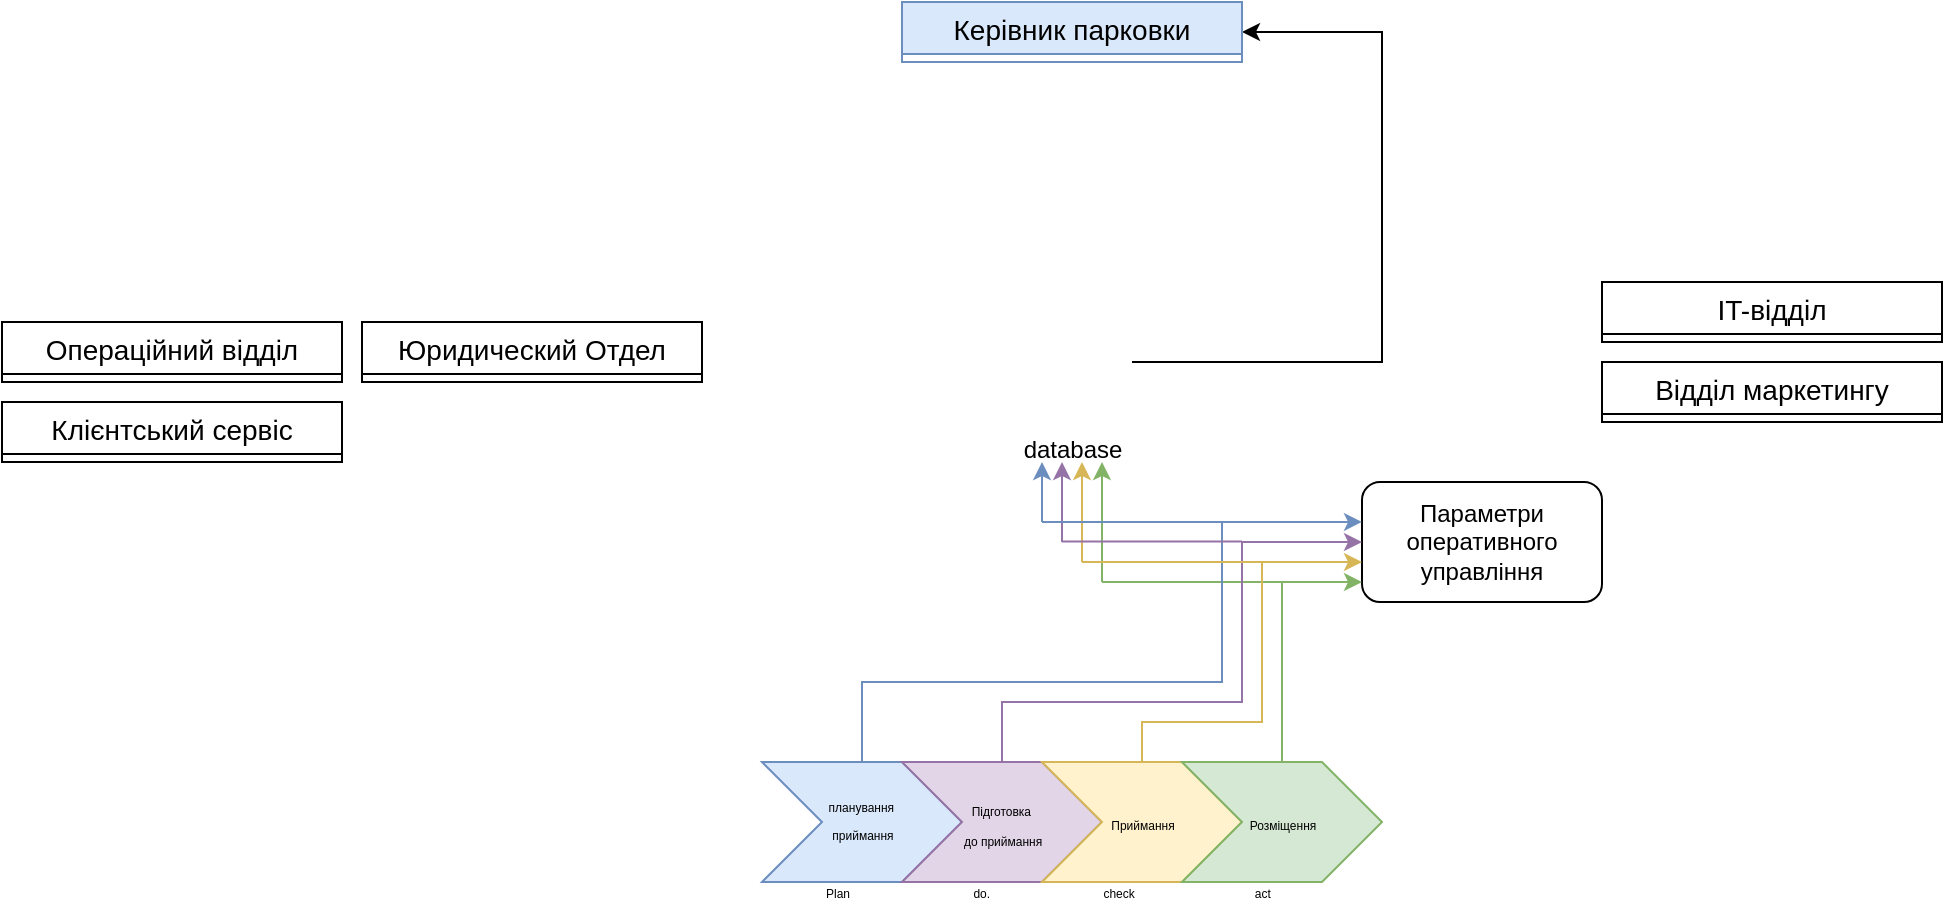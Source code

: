 <mxfile version="22.1.11" type="github">
  <diagram name="Страница — 1" id="5WF0044wQxZKyZhO8BZU">
    <mxGraphModel dx="1200" dy="247" grid="1" gridSize="10" guides="1" tooltips="1" connect="1" arrows="1" fold="1" page="1" pageScale="1" pageWidth="827" pageHeight="1169" math="0" shadow="0">
      <root>
        <mxCell id="0" />
        <mxCell id="1" parent="0" />
        <mxCell id="wAJIK72WsqmlUXFapf1H-13" value="" style="group" vertex="1" connectable="0" parent="1">
          <mxGeometry x="190" y="410" width="310" height="70" as="geometry" />
        </mxCell>
        <mxCell id="wAJIK72WsqmlUXFapf1H-3" value="&lt;p style=&quot;border-color: var(--border-color); font-size: 6px;&quot;&gt;&lt;font style=&quot;font-size: 6px;&quot;&gt;планування&amp;nbsp;&lt;/font&gt;&lt;/p&gt;&lt;p style=&quot;border-color: var(--border-color); font-size: 6px;&quot;&gt;&lt;font style=&quot;font-size: 6px;&quot;&gt;приймання&lt;/font&gt;&lt;/p&gt;" style="html=1;shadow=0;dashed=0;align=center;verticalAlign=middle;shape=mxgraph.arrows2.arrow;dy=0;dx=30;notch=30;fillColor=#dae8fc;strokeColor=#6c8ebf;" vertex="1" parent="wAJIK72WsqmlUXFapf1H-13">
          <mxGeometry width="100" height="60" as="geometry" />
        </mxCell>
        <mxCell id="wAJIK72WsqmlUXFapf1H-7" value="&lt;font style=&quot;font-size: 6px;&quot;&gt;&amp;nbsp; &amp;nbsp; &amp;nbsp; &amp;nbsp; &amp;nbsp; &amp;nbsp; &amp;nbsp; &amp;nbsp; &amp;nbsp; Plan&amp;nbsp; &amp;nbsp; &amp;nbsp; &amp;nbsp; &amp;nbsp; &amp;nbsp; &amp;nbsp; &amp;nbsp; &amp;nbsp; &amp;nbsp; &amp;nbsp; &amp;nbsp; &amp;nbsp; &amp;nbsp; &amp;nbsp; &amp;nbsp; &amp;nbsp; &amp;nbsp; &amp;nbsp;do.&amp;nbsp; &amp;nbsp; &amp;nbsp; &amp;nbsp; &amp;nbsp; &amp;nbsp; &amp;nbsp; &amp;nbsp; &amp;nbsp; &amp;nbsp; &amp;nbsp; &amp;nbsp; &amp;nbsp; &amp;nbsp; &amp;nbsp; &amp;nbsp; &amp;nbsp; check&amp;nbsp; &amp;nbsp; &amp;nbsp; &amp;nbsp; &amp;nbsp; &amp;nbsp; &amp;nbsp; &amp;nbsp; &amp;nbsp; &amp;nbsp; &amp;nbsp; &amp;nbsp; &amp;nbsp; &amp;nbsp; &amp;nbsp; &amp;nbsp; &amp;nbsp; &amp;nbsp; act&amp;nbsp;&lt;/font&gt;" style="text;whiteSpace=wrap;html=1;" vertex="1" parent="wAJIK72WsqmlUXFapf1H-13">
          <mxGeometry y="50" width="310" height="20" as="geometry" />
        </mxCell>
        <mxCell id="wAJIK72WsqmlUXFapf1H-8" value="&lt;p style=&quot;border-color: var(--border-color);&quot;&gt;&lt;font style=&quot;font-size: 6px;&quot;&gt;Підготовка&amp;nbsp;&lt;br&gt;&lt;/font&gt;&lt;span style=&quot;font-size: 6px; background-color: initial;&quot;&gt;до приймання&lt;/span&gt;&lt;/p&gt;" style="html=1;shadow=0;dashed=0;align=center;verticalAlign=middle;shape=mxgraph.arrows2.arrow;dy=0;dx=30;notch=30;fillColor=#e1d5e7;strokeColor=#9673a6;" vertex="1" parent="wAJIK72WsqmlUXFapf1H-13">
          <mxGeometry x="70" width="100" height="60" as="geometry" />
        </mxCell>
        <mxCell id="wAJIK72WsqmlUXFapf1H-9" value="&lt;p style=&quot;border-color: var(--border-color);&quot;&gt;&lt;font style=&quot;font-size: 6px;&quot;&gt;Приймання&lt;/font&gt;&lt;br&gt;&lt;/p&gt;" style="html=1;shadow=0;dashed=0;align=center;verticalAlign=middle;shape=mxgraph.arrows2.arrow;dy=0;dx=30;notch=30;fillColor=#fff2cc;strokeColor=#d6b656;" vertex="1" parent="wAJIK72WsqmlUXFapf1H-13">
          <mxGeometry x="140" width="100" height="60" as="geometry" />
        </mxCell>
        <mxCell id="wAJIK72WsqmlUXFapf1H-10" value="&lt;p style=&quot;border-color: var(--border-color);&quot;&gt;&lt;font style=&quot;font-size: 6px;&quot;&gt;Розміщення&lt;/font&gt;&lt;br&gt;&lt;/p&gt;" style="html=1;shadow=0;dashed=0;align=center;verticalAlign=middle;shape=mxgraph.arrows2.arrow;dy=0;dx=30;notch=30;fillColor=#d5e8d4;strokeColor=#82b366;" vertex="1" parent="wAJIK72WsqmlUXFapf1H-13">
          <mxGeometry x="210" width="100" height="60" as="geometry" />
        </mxCell>
        <mxCell id="wAJIK72WsqmlUXFapf1H-20" value="Операційний відділ" style="swimlane;fontStyle=0;childLayout=stackLayout;horizontal=1;startSize=26;horizontalStack=0;resizeParent=1;resizeParentMax=0;resizeLast=0;collapsible=1;marginBottom=0;align=center;fontSize=14;" vertex="1" collapsed="1" parent="1">
          <mxGeometry x="-190" y="190" width="170" height="30" as="geometry">
            <mxRectangle x="30" y="180" width="160" height="116" as="alternateBounds" />
          </mxGeometry>
        </mxCell>
        <mxCell id="wAJIK72WsqmlUXFapf1H-21" value="Item 1" style="text;strokeColor=none;fillColor=none;spacingLeft=4;spacingRight=4;overflow=hidden;rotatable=0;points=[[0,0.5],[1,0.5]];portConstraint=eastwest;fontSize=12;whiteSpace=wrap;html=1;" vertex="1" parent="wAJIK72WsqmlUXFapf1H-20">
          <mxGeometry y="26" width="160" height="30" as="geometry" />
        </mxCell>
        <mxCell id="wAJIK72WsqmlUXFapf1H-22" value="Item 2" style="text;strokeColor=none;fillColor=none;spacingLeft=4;spacingRight=4;overflow=hidden;rotatable=0;points=[[0,0.5],[1,0.5]];portConstraint=eastwest;fontSize=12;whiteSpace=wrap;html=1;" vertex="1" parent="wAJIK72WsqmlUXFapf1H-20">
          <mxGeometry y="56" width="160" height="30" as="geometry" />
        </mxCell>
        <mxCell id="wAJIK72WsqmlUXFapf1H-23" value="Item 3" style="text;strokeColor=none;fillColor=none;spacingLeft=4;spacingRight=4;overflow=hidden;rotatable=0;points=[[0,0.5],[1,0.5]];portConstraint=eastwest;fontSize=12;whiteSpace=wrap;html=1;" vertex="1" parent="wAJIK72WsqmlUXFapf1H-20">
          <mxGeometry y="86" width="160" height="30" as="geometry" />
        </mxCell>
        <mxCell id="wAJIK72WsqmlUXFapf1H-24" value="Клієнтський сервіс" style="swimlane;fontStyle=0;childLayout=stackLayout;horizontal=1;startSize=26;horizontalStack=0;resizeParent=1;resizeParentMax=0;resizeLast=0;collapsible=1;marginBottom=0;align=center;fontSize=14;" vertex="1" collapsed="1" parent="1">
          <mxGeometry x="-190" y="230" width="170" height="30" as="geometry">
            <mxRectangle x="140" y="270" width="160" height="116" as="alternateBounds" />
          </mxGeometry>
        </mxCell>
        <mxCell id="wAJIK72WsqmlUXFapf1H-25" value="Item 1" style="text;strokeColor=none;fillColor=none;spacingLeft=4;spacingRight=4;overflow=hidden;rotatable=0;points=[[0,0.5],[1,0.5]];portConstraint=eastwest;fontSize=12;whiteSpace=wrap;html=1;" vertex="1" parent="wAJIK72WsqmlUXFapf1H-24">
          <mxGeometry y="26" width="160" height="30" as="geometry" />
        </mxCell>
        <mxCell id="wAJIK72WsqmlUXFapf1H-26" value="Item 2" style="text;strokeColor=none;fillColor=none;spacingLeft=4;spacingRight=4;overflow=hidden;rotatable=0;points=[[0,0.5],[1,0.5]];portConstraint=eastwest;fontSize=12;whiteSpace=wrap;html=1;" vertex="1" parent="wAJIK72WsqmlUXFapf1H-24">
          <mxGeometry y="56" width="160" height="30" as="geometry" />
        </mxCell>
        <mxCell id="wAJIK72WsqmlUXFapf1H-27" value="Item 3" style="text;strokeColor=none;fillColor=none;spacingLeft=4;spacingRight=4;overflow=hidden;rotatable=0;points=[[0,0.5],[1,0.5]];portConstraint=eastwest;fontSize=12;whiteSpace=wrap;html=1;" vertex="1" parent="wAJIK72WsqmlUXFapf1H-24">
          <mxGeometry y="86" width="160" height="30" as="geometry" />
        </mxCell>
        <mxCell id="wAJIK72WsqmlUXFapf1H-28" value="IT-відділ" style="swimlane;fontStyle=0;childLayout=stackLayout;horizontal=1;startSize=26;horizontalStack=0;resizeParent=1;resizeParentMax=0;resizeLast=0;collapsible=1;marginBottom=0;align=center;fontSize=14;" vertex="1" collapsed="1" parent="1">
          <mxGeometry x="610" y="170" width="170" height="30" as="geometry">
            <mxRectangle x="140" y="270" width="160" height="116" as="alternateBounds" />
          </mxGeometry>
        </mxCell>
        <mxCell id="wAJIK72WsqmlUXFapf1H-29" value="Item 1" style="text;strokeColor=none;fillColor=none;spacingLeft=4;spacingRight=4;overflow=hidden;rotatable=0;points=[[0,0.5],[1,0.5]];portConstraint=eastwest;fontSize=12;whiteSpace=wrap;html=1;" vertex="1" parent="wAJIK72WsqmlUXFapf1H-28">
          <mxGeometry y="26" width="160" height="30" as="geometry" />
        </mxCell>
        <mxCell id="wAJIK72WsqmlUXFapf1H-30" value="Item 2" style="text;strokeColor=none;fillColor=none;spacingLeft=4;spacingRight=4;overflow=hidden;rotatable=0;points=[[0,0.5],[1,0.5]];portConstraint=eastwest;fontSize=12;whiteSpace=wrap;html=1;" vertex="1" parent="wAJIK72WsqmlUXFapf1H-28">
          <mxGeometry y="56" width="160" height="30" as="geometry" />
        </mxCell>
        <mxCell id="wAJIK72WsqmlUXFapf1H-31" value="Item 3" style="text;strokeColor=none;fillColor=none;spacingLeft=4;spacingRight=4;overflow=hidden;rotatable=0;points=[[0,0.5],[1,0.5]];portConstraint=eastwest;fontSize=12;whiteSpace=wrap;html=1;" vertex="1" parent="wAJIK72WsqmlUXFapf1H-28">
          <mxGeometry y="86" width="160" height="30" as="geometry" />
        </mxCell>
        <mxCell id="wAJIK72WsqmlUXFapf1H-32" value="Юридический Отдел" style="swimlane;fontStyle=0;childLayout=stackLayout;horizontal=1;startSize=26;horizontalStack=0;resizeParent=1;resizeParentMax=0;resizeLast=0;collapsible=1;marginBottom=0;align=center;fontSize=14;" vertex="1" collapsed="1" parent="1">
          <mxGeometry x="-10" y="190" width="170" height="30" as="geometry">
            <mxRectangle x="310" y="230" width="160" height="116" as="alternateBounds" />
          </mxGeometry>
        </mxCell>
        <mxCell id="wAJIK72WsqmlUXFapf1H-33" value="Item 1" style="text;strokeColor=none;fillColor=none;spacingLeft=4;spacingRight=4;overflow=hidden;rotatable=0;points=[[0,0.5],[1,0.5]];portConstraint=eastwest;fontSize=12;whiteSpace=wrap;html=1;" vertex="1" parent="wAJIK72WsqmlUXFapf1H-32">
          <mxGeometry y="26" width="160" height="30" as="geometry" />
        </mxCell>
        <mxCell id="wAJIK72WsqmlUXFapf1H-34" value="Item 2" style="text;strokeColor=none;fillColor=none;spacingLeft=4;spacingRight=4;overflow=hidden;rotatable=0;points=[[0,0.5],[1,0.5]];portConstraint=eastwest;fontSize=12;whiteSpace=wrap;html=1;" vertex="1" parent="wAJIK72WsqmlUXFapf1H-32">
          <mxGeometry y="56" width="160" height="30" as="geometry" />
        </mxCell>
        <mxCell id="wAJIK72WsqmlUXFapf1H-35" value="Item 3" style="text;strokeColor=none;fillColor=none;spacingLeft=4;spacingRight=4;overflow=hidden;rotatable=0;points=[[0,0.5],[1,0.5]];portConstraint=eastwest;fontSize=12;whiteSpace=wrap;html=1;" vertex="1" parent="wAJIK72WsqmlUXFapf1H-32">
          <mxGeometry y="86" width="160" height="30" as="geometry" />
        </mxCell>
        <mxCell id="wAJIK72WsqmlUXFapf1H-57" style="edgeStyle=orthogonalEdgeStyle;rounded=0;orthogonalLoop=1;jettySize=auto;html=1;entryX=1;entryY=0.5;entryDx=0;entryDy=0;" edge="1" parent="1" source="wAJIK72WsqmlUXFapf1H-36" target="wAJIK72WsqmlUXFapf1H-16">
          <mxGeometry relative="1" as="geometry">
            <Array as="points">
              <mxPoint x="500" y="210" />
              <mxPoint x="500" y="45" />
            </Array>
          </mxGeometry>
        </mxCell>
        <mxCell id="wAJIK72WsqmlUXFapf1H-36" value="database" style="shape=image;html=1;verticalAlign=top;verticalLabelPosition=bottom;labelBackgroundColor=#ffffff;imageAspect=0;aspect=fixed;image=https://cdn0.iconfinder.com/data/icons/evericons-24px-vol-2/24/database-128.png" vertex="1" parent="1">
          <mxGeometry x="315" y="180" width="60" height="60" as="geometry" />
        </mxCell>
        <mxCell id="wAJIK72WsqmlUXFapf1H-38" value="Відділ маркетингу" style="swimlane;fontStyle=0;childLayout=stackLayout;horizontal=1;startSize=26;horizontalStack=0;resizeParent=1;resizeParentMax=0;resizeLast=0;collapsible=1;marginBottom=0;align=center;fontSize=14;" vertex="1" collapsed="1" parent="1">
          <mxGeometry x="610" y="210" width="170" height="30" as="geometry">
            <mxRectangle x="390" y="270" width="160" height="116" as="alternateBounds" />
          </mxGeometry>
        </mxCell>
        <mxCell id="wAJIK72WsqmlUXFapf1H-39" value="Item 1" style="text;strokeColor=none;fillColor=none;spacingLeft=4;spacingRight=4;overflow=hidden;rotatable=0;points=[[0,0.5],[1,0.5]];portConstraint=eastwest;fontSize=12;whiteSpace=wrap;html=1;" vertex="1" parent="wAJIK72WsqmlUXFapf1H-38">
          <mxGeometry y="26" width="160" height="30" as="geometry" />
        </mxCell>
        <mxCell id="wAJIK72WsqmlUXFapf1H-40" value="Item 2" style="text;strokeColor=none;fillColor=none;spacingLeft=4;spacingRight=4;overflow=hidden;rotatable=0;points=[[0,0.5],[1,0.5]];portConstraint=eastwest;fontSize=12;whiteSpace=wrap;html=1;" vertex="1" parent="wAJIK72WsqmlUXFapf1H-38">
          <mxGeometry y="56" width="160" height="30" as="geometry" />
        </mxCell>
        <mxCell id="wAJIK72WsqmlUXFapf1H-41" value="Item 3" style="text;strokeColor=none;fillColor=none;spacingLeft=4;spacingRight=4;overflow=hidden;rotatable=0;points=[[0,0.5],[1,0.5]];portConstraint=eastwest;fontSize=12;whiteSpace=wrap;html=1;" vertex="1" parent="wAJIK72WsqmlUXFapf1H-38">
          <mxGeometry y="86" width="160" height="30" as="geometry" />
        </mxCell>
        <mxCell id="wAJIK72WsqmlUXFapf1H-43" value="Параметри оперативного управління" style="rounded=1;whiteSpace=wrap;html=1;" vertex="1" parent="1">
          <mxGeometry x="490" y="270" width="120" height="60" as="geometry" />
        </mxCell>
        <mxCell id="wAJIK72WsqmlUXFapf1H-44" style="edgeStyle=orthogonalEdgeStyle;rounded=0;orthogonalLoop=1;jettySize=auto;html=1;fillColor=#d5e8d4;strokeColor=#82b366;" edge="1" parent="1" source="wAJIK72WsqmlUXFapf1H-10">
          <mxGeometry relative="1" as="geometry">
            <mxPoint x="490" y="320" as="targetPoint" />
            <Array as="points">
              <mxPoint x="450" y="320" />
              <mxPoint x="490" y="320" />
            </Array>
          </mxGeometry>
        </mxCell>
        <mxCell id="wAJIK72WsqmlUXFapf1H-46" value="" style="endArrow=none;html=1;rounded=0;fillColor=#d5e8d4;strokeColor=#82b366;" edge="1" parent="1">
          <mxGeometry width="50" height="50" relative="1" as="geometry">
            <mxPoint x="360" y="320" as="sourcePoint" />
            <mxPoint x="450" y="320" as="targetPoint" />
          </mxGeometry>
        </mxCell>
        <mxCell id="wAJIK72WsqmlUXFapf1H-47" value="" style="endArrow=classic;html=1;rounded=0;fillColor=#d5e8d4;strokeColor=#82b366;" edge="1" parent="1">
          <mxGeometry width="50" height="50" relative="1" as="geometry">
            <mxPoint x="360" y="320" as="sourcePoint" />
            <mxPoint x="360" y="260" as="targetPoint" />
          </mxGeometry>
        </mxCell>
        <mxCell id="wAJIK72WsqmlUXFapf1H-48" style="edgeStyle=orthogonalEdgeStyle;rounded=0;orthogonalLoop=1;jettySize=auto;html=1;fillColor=#fff2cc;strokeColor=#d6b656;" edge="1" parent="1" source="wAJIK72WsqmlUXFapf1H-9">
          <mxGeometry relative="1" as="geometry">
            <mxPoint x="490" y="310" as="targetPoint" />
            <Array as="points">
              <mxPoint x="380" y="390" />
              <mxPoint x="440" y="390" />
              <mxPoint x="440" y="310" />
              <mxPoint x="490" y="310" />
            </Array>
          </mxGeometry>
        </mxCell>
        <mxCell id="wAJIK72WsqmlUXFapf1H-49" style="edgeStyle=orthogonalEdgeStyle;rounded=0;orthogonalLoop=1;jettySize=auto;html=1;entryX=0;entryY=0.5;entryDx=0;entryDy=0;fillColor=#e1d5e7;strokeColor=#9673a6;" edge="1" parent="1" source="wAJIK72WsqmlUXFapf1H-8" target="wAJIK72WsqmlUXFapf1H-43">
          <mxGeometry relative="1" as="geometry">
            <Array as="points">
              <mxPoint x="310" y="380" />
              <mxPoint x="430" y="380" />
              <mxPoint x="430" y="300" />
            </Array>
          </mxGeometry>
        </mxCell>
        <mxCell id="wAJIK72WsqmlUXFapf1H-50" style="edgeStyle=orthogonalEdgeStyle;rounded=0;orthogonalLoop=1;jettySize=auto;html=1;entryX=0;entryY=0.333;entryDx=0;entryDy=0;entryPerimeter=0;fillColor=#dae8fc;strokeColor=#6c8ebf;" edge="1" parent="1" source="wAJIK72WsqmlUXFapf1H-3" target="wAJIK72WsqmlUXFapf1H-43">
          <mxGeometry relative="1" as="geometry">
            <mxPoint x="260" y="310" as="targetPoint" />
            <Array as="points">
              <mxPoint x="240" y="370" />
              <mxPoint x="420" y="370" />
              <mxPoint x="420" y="290" />
            </Array>
          </mxGeometry>
        </mxCell>
        <mxCell id="wAJIK72WsqmlUXFapf1H-51" value="" style="endArrow=none;html=1;rounded=0;fillColor=#fff2cc;strokeColor=#d6b656;" edge="1" parent="1">
          <mxGeometry width="50" height="50" relative="1" as="geometry">
            <mxPoint x="350" y="310" as="sourcePoint" />
            <mxPoint x="440" y="310" as="targetPoint" />
          </mxGeometry>
        </mxCell>
        <mxCell id="wAJIK72WsqmlUXFapf1H-52" value="" style="endArrow=classic;html=1;rounded=0;fillColor=#fff2cc;strokeColor=#d6b656;" edge="1" parent="1">
          <mxGeometry width="50" height="50" relative="1" as="geometry">
            <mxPoint x="350" y="310" as="sourcePoint" />
            <mxPoint x="350" y="260" as="targetPoint" />
          </mxGeometry>
        </mxCell>
        <mxCell id="wAJIK72WsqmlUXFapf1H-53" value="" style="endArrow=none;html=1;rounded=0;fillColor=#e1d5e7;strokeColor=#9673a6;" edge="1" parent="1">
          <mxGeometry width="50" height="50" relative="1" as="geometry">
            <mxPoint x="340" y="299.8" as="sourcePoint" />
            <mxPoint x="430" y="299.8" as="targetPoint" />
          </mxGeometry>
        </mxCell>
        <mxCell id="wAJIK72WsqmlUXFapf1H-54" value="" style="endArrow=classic;html=1;rounded=0;fillColor=#e1d5e7;strokeColor=#9673a6;" edge="1" parent="1">
          <mxGeometry width="50" height="50" relative="1" as="geometry">
            <mxPoint x="340" y="300" as="sourcePoint" />
            <mxPoint x="340" y="260" as="targetPoint" />
          </mxGeometry>
        </mxCell>
        <mxCell id="wAJIK72WsqmlUXFapf1H-55" value="" style="endArrow=none;html=1;rounded=0;fillColor=#dae8fc;strokeColor=#6c8ebf;" edge="1" parent="1">
          <mxGeometry width="50" height="50" relative="1" as="geometry">
            <mxPoint x="330" y="290" as="sourcePoint" />
            <mxPoint x="420" y="290" as="targetPoint" />
          </mxGeometry>
        </mxCell>
        <mxCell id="wAJIK72WsqmlUXFapf1H-56" value="" style="endArrow=classic;html=1;rounded=0;fillColor=#dae8fc;strokeColor=#6c8ebf;" edge="1" parent="1">
          <mxGeometry width="50" height="50" relative="1" as="geometry">
            <mxPoint x="330" y="290" as="sourcePoint" />
            <mxPoint x="330" y="260" as="targetPoint" />
          </mxGeometry>
        </mxCell>
        <mxCell id="wAJIK72WsqmlUXFapf1H-16" value="Керівник парковки" style="swimlane;fontStyle=0;childLayout=stackLayout;horizontal=1;startSize=26;horizontalStack=0;resizeParent=1;resizeParentMax=0;resizeLast=0;collapsible=1;marginBottom=0;align=center;fontSize=14;fillColor=#dae8fc;strokeColor=#6c8ebf;" vertex="1" collapsed="1" parent="1">
          <mxGeometry x="260" y="30" width="170" height="30" as="geometry">
            <mxRectangle x="260" y="70" width="160" height="116" as="alternateBounds" />
          </mxGeometry>
        </mxCell>
        <mxCell id="wAJIK72WsqmlUXFapf1H-58" value="" style="group" vertex="1" connectable="0" parent="wAJIK72WsqmlUXFapf1H-16">
          <mxGeometry y="26" width="160" height="90" as="geometry" />
        </mxCell>
        <mxCell id="wAJIK72WsqmlUXFapf1H-19" value="Item 3" style="text;spacingLeft=4;spacingRight=4;overflow=hidden;rotatable=0;points=[[0,0.5],[1,0.5]];portConstraint=eastwest;fontSize=12;whiteSpace=wrap;html=1;fillColor=#f5f5f5;fontColor=#333333;strokeColor=#666666;" vertex="1" parent="wAJIK72WsqmlUXFapf1H-58">
          <mxGeometry width="160" height="30" as="geometry" />
        </mxCell>
        <mxCell id="wAJIK72WsqmlUXFapf1H-17" value="Item 1" style="text;spacingLeft=4;spacingRight=4;overflow=hidden;rotatable=0;points=[[0,0.5],[1,0.5]];portConstraint=eastwest;fontSize=12;whiteSpace=wrap;html=1;fillColor=#f5f5f5;fontColor=#333333;strokeColor=#666666;" vertex="1" parent="wAJIK72WsqmlUXFapf1H-58">
          <mxGeometry y="30" width="160" height="30" as="geometry" />
        </mxCell>
        <mxCell id="wAJIK72WsqmlUXFapf1H-18" value="Item 2" style="text;spacingLeft=4;spacingRight=4;overflow=hidden;rotatable=0;points=[[0,0.5],[1,0.5]];portConstraint=eastwest;fontSize=12;whiteSpace=wrap;html=1;fillColor=#f5f5f5;fontColor=#333333;strokeColor=#666666;" vertex="1" parent="wAJIK72WsqmlUXFapf1H-58">
          <mxGeometry y="60" width="160" height="30" as="geometry" />
        </mxCell>
      </root>
    </mxGraphModel>
  </diagram>
</mxfile>
